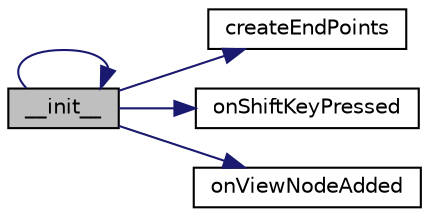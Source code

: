 digraph "__init__"
{
 // LATEX_PDF_SIZE
  bgcolor="transparent";
  edge [fontname="Helvetica",fontsize="10",labelfontname="Helvetica",labelfontsize="10"];
  node [fontname="Helvetica",fontsize="10",shape=record];
  rankdir="LR";
  Node1 [label="__init__",height=0.2,width=0.4,color="black", fillcolor="grey75", style="filled", fontcolor="black",tooltip=" "];
  Node1 -> Node1 [color="midnightblue",fontsize="10",style="solid",fontname="Helvetica"];
  Node1 -> Node2 [color="midnightblue",fontsize="10",style="solid",fontname="Helvetica"];
  Node2 [label="createEndPoints",height=0.2,width=0.4,color="black",URL="$class_p_r_i_s_m_1_1_straight_needle_insertion_logic.html#a5173eecbb877b2a2d986cc60706f2594",tooltip=" "];
  Node1 -> Node3 [color="midnightblue",fontsize="10",style="solid",fontname="Helvetica"];
  Node3 [label="onShiftKeyPressed",height=0.2,width=0.4,color="black",URL="$class_p_r_i_s_m_1_1_straight_needle_insertion_logic.html#ada0edc99d201cc944fc317385ebcfdb6",tooltip=" "];
  Node1 -> Node4 [color="midnightblue",fontsize="10",style="solid",fontname="Helvetica"];
  Node4 [label="onViewNodeAdded",height=0.2,width=0.4,color="black",URL="$class_p_r_i_s_m_1_1_straight_needle_insertion_logic.html#a9b1113a3a0ec85415dde08ff7aa5f82f",tooltip=" "];
}
